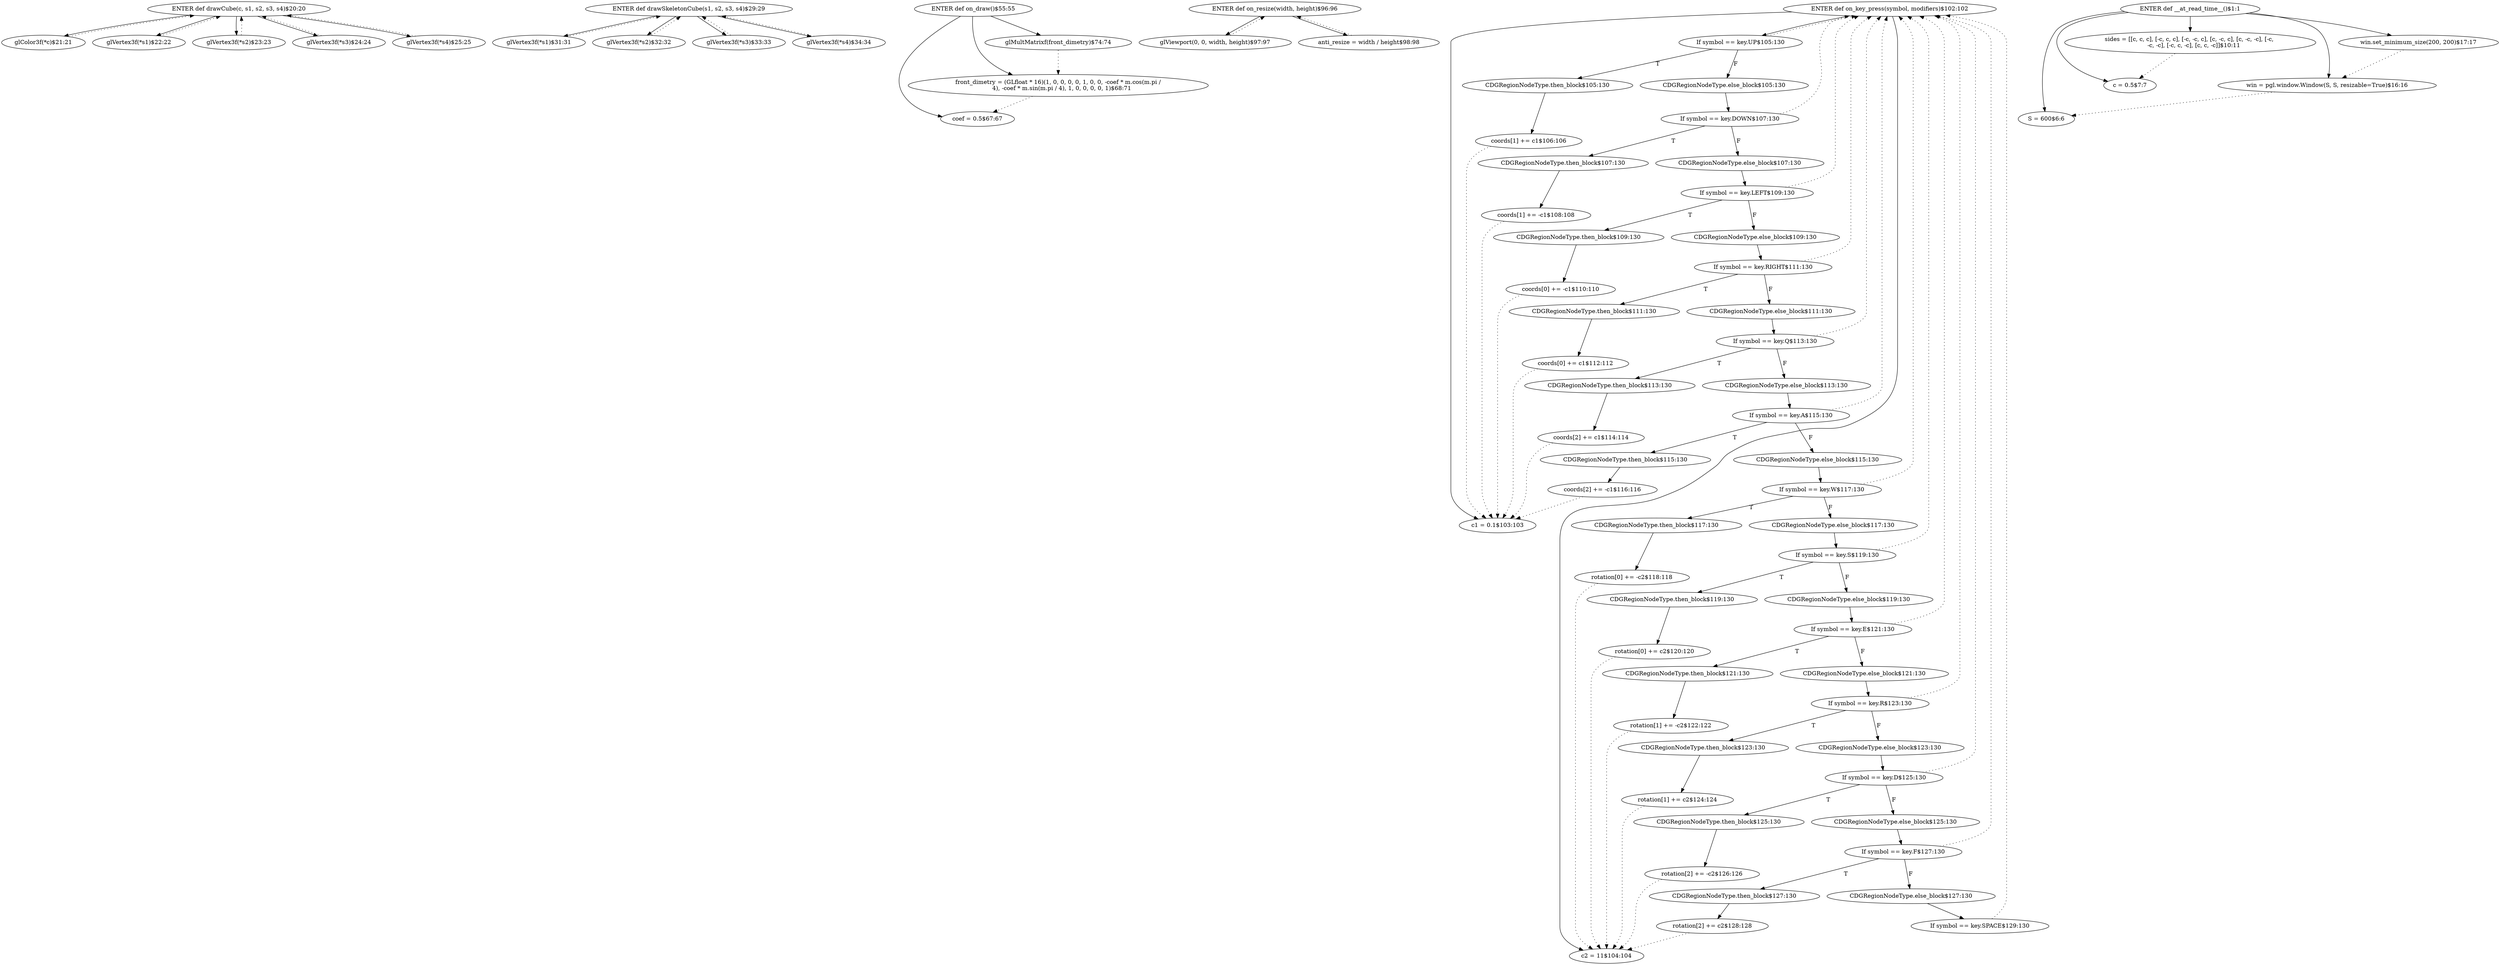 digraph {
	subgraph sub_0 {
	}
	subgraph sub_1 {
		"1568e336-5164-4b8d-a197-347643afb781" [label="ENTER def drawCube(c, s1, s2, s3, s4)$20:20"]
		"2eecc423-3979-4c7f-9d90-6fb6a70b5dd1" [label="glColor3f(*c)$21:21"]
		"7fc0b9da-ae15-4ecd-99cd-877b92ffac6a" [label="glVertex3f(*s1)$22:22"]
		"12bb8fc1-cd2d-4dea-87b1-5fad565bc1c4" [label="glVertex3f(*s2)$23:23"]
		"42c2f2ff-2160-47f6-9e0b-a4177c2d46eb" [label="glVertex3f(*s3)$24:24"]
		"4c3f914d-4c5f-4955-bac8-2e5b640773d2" [label="glVertex3f(*s4)$25:25"]
		"1568e336-5164-4b8d-a197-347643afb781" -> "2eecc423-3979-4c7f-9d90-6fb6a70b5dd1" [style=solid]
		"1568e336-5164-4b8d-a197-347643afb781" -> "7fc0b9da-ae15-4ecd-99cd-877b92ffac6a" [style=solid]
		"1568e336-5164-4b8d-a197-347643afb781" -> "12bb8fc1-cd2d-4dea-87b1-5fad565bc1c4" [style=solid]
		"1568e336-5164-4b8d-a197-347643afb781" -> "42c2f2ff-2160-47f6-9e0b-a4177c2d46eb" [style=solid]
		"1568e336-5164-4b8d-a197-347643afb781" -> "4c3f914d-4c5f-4955-bac8-2e5b640773d2" [style=solid]
		"2eecc423-3979-4c7f-9d90-6fb6a70b5dd1" -> "1568e336-5164-4b8d-a197-347643afb781" [style=dotted]
		"7fc0b9da-ae15-4ecd-99cd-877b92ffac6a" -> "1568e336-5164-4b8d-a197-347643afb781" [style=dotted]
		"12bb8fc1-cd2d-4dea-87b1-5fad565bc1c4" -> "1568e336-5164-4b8d-a197-347643afb781" [style=dotted]
		"42c2f2ff-2160-47f6-9e0b-a4177c2d46eb" -> "1568e336-5164-4b8d-a197-347643afb781" [style=dotted]
		"4c3f914d-4c5f-4955-bac8-2e5b640773d2" -> "1568e336-5164-4b8d-a197-347643afb781" [style=dotted]
	}
	subgraph sub_2 {
		"e4588aed-6710-485a-8a16-99978fb9b409" [label="ENTER def drawSkeletonCube(s1, s2, s3, s4)$29:29"]
		"8c61f305-b3d5-419d-a624-b984b99d2203" [label="glVertex3f(*s1)$31:31"]
		"03e3915e-eff3-49cd-a2c1-9f6db0eb213c" [label="glVertex3f(*s2)$32:32"]
		"b7f7f1fe-8729-433c-96ef-5046e8eb00ce" [label="glVertex3f(*s3)$33:33"]
		"e888bfc9-3763-4010-a339-bc1db3440d4e" [label="glVertex3f(*s4)$34:34"]
		"e4588aed-6710-485a-8a16-99978fb9b409" -> "8c61f305-b3d5-419d-a624-b984b99d2203" [style=solid]
		"e4588aed-6710-485a-8a16-99978fb9b409" -> "03e3915e-eff3-49cd-a2c1-9f6db0eb213c" [style=solid]
		"e4588aed-6710-485a-8a16-99978fb9b409" -> "b7f7f1fe-8729-433c-96ef-5046e8eb00ce" [style=solid]
		"e4588aed-6710-485a-8a16-99978fb9b409" -> "e888bfc9-3763-4010-a339-bc1db3440d4e" [style=solid]
		"8c61f305-b3d5-419d-a624-b984b99d2203" -> "e4588aed-6710-485a-8a16-99978fb9b409" [style=dotted]
		"03e3915e-eff3-49cd-a2c1-9f6db0eb213c" -> "e4588aed-6710-485a-8a16-99978fb9b409" [style=dotted]
		"b7f7f1fe-8729-433c-96ef-5046e8eb00ce" -> "e4588aed-6710-485a-8a16-99978fb9b409" [style=dotted]
		"e888bfc9-3763-4010-a339-bc1db3440d4e" -> "e4588aed-6710-485a-8a16-99978fb9b409" [style=dotted]
	}
	subgraph sub_3 {
	}
	subgraph sub_4 {
	}
	subgraph sub_5 {
		"190bf080-4813-43b8-99c7-fb60c384cc96" [label="ENTER def on_draw()$55:55"]
		"5cab7137-6816-4f1f-ba6d-02c595c835f6" [label="coef = 0.5$67:67"]
		"007f2b80-9fb9-4cd0-bc36-0b4fd2c945b4" [label="front_dimetry = (GLfloat * 16)(1, 0, 0, 0, 0, 1, 0, 0, -coef * m.cos(m.pi /
    4), -coef * m.sin(m.pi / 4), 1, 0, 0, 0, 0, 1)$68:71"]
		"c5cd6202-d0c2-44ed-8af2-3643f47605cb" [label="glMultMatrixf(front_dimetry)$74:74"]
		"190bf080-4813-43b8-99c7-fb60c384cc96" -> "5cab7137-6816-4f1f-ba6d-02c595c835f6" [style=solid]
		"190bf080-4813-43b8-99c7-fb60c384cc96" -> "007f2b80-9fb9-4cd0-bc36-0b4fd2c945b4" [style=solid]
		"190bf080-4813-43b8-99c7-fb60c384cc96" -> "c5cd6202-d0c2-44ed-8af2-3643f47605cb" [style=solid]
		"007f2b80-9fb9-4cd0-bc36-0b4fd2c945b4" -> "5cab7137-6816-4f1f-ba6d-02c595c835f6" [style=dotted]
		"c5cd6202-d0c2-44ed-8af2-3643f47605cb" -> "007f2b80-9fb9-4cd0-bc36-0b4fd2c945b4" [style=dotted]
	}
	subgraph sub_6 {
		"2eb152c0-bb39-426f-873c-94016cc28c9f" [label="ENTER def on_resize(width, height)$96:96"]
		"ed3c9535-8a56-490e-a199-f9622452145a" [label="glViewport(0, 0, width, height)$97:97"]
		"5368b51a-30eb-462b-9583-49b36e61cef5" [label="anti_resize = width / height$98:98"]
		"2eb152c0-bb39-426f-873c-94016cc28c9f" -> "ed3c9535-8a56-490e-a199-f9622452145a" [style=solid]
		"2eb152c0-bb39-426f-873c-94016cc28c9f" -> "5368b51a-30eb-462b-9583-49b36e61cef5" [style=solid]
		"ed3c9535-8a56-490e-a199-f9622452145a" -> "2eb152c0-bb39-426f-873c-94016cc28c9f" [style=dotted]
		"5368b51a-30eb-462b-9583-49b36e61cef5" -> "2eb152c0-bb39-426f-873c-94016cc28c9f" [style=dotted]
	}
	subgraph sub_7 {
		"5fee6820-3673-4869-9b29-f7628ebafde9" [label="ENTER def on_key_press(symbol, modifiers)$102:102"]
		"b01ddc79-0920-4651-96c8-14c7197d43ce" [label="c1 = 0.1$103:103"]
		"7818f5fe-a418-418b-a386-790bb04093e1" [label="c2 = 11$104:104"]
		"e53e1c61-9c83-4178-9d5f-bd7f42c3d2c8" [label="If symbol == key.UP$105:130"]
		"11f0f238-5295-42e8-8d53-472fe8703036" [label="CDGRegionNodeType.then_block$105:130"]
		"d94f2f0a-9331-4e3f-ab75-754be638847f" [label="coords[1] += c1$106:106"]
		"38eb55b9-b80b-46c1-b344-0d4a926fe4ca" [label="CDGRegionNodeType.else_block$105:130"]
		"a779e372-1161-4321-a7bb-223076bf0ce9" [label="If symbol == key.DOWN$107:130"]
		"6e74c2ea-23a2-4eb8-9279-326b48077583" [label="CDGRegionNodeType.then_block$107:130"]
		"fc68094e-e614-4d60-a8da-43f9c6856370" [label="coords[1] += -c1$108:108"]
		"35b8873f-55ed-4ec1-91d8-6a8197f4382f" [label="CDGRegionNodeType.else_block$107:130"]
		"049a6be2-684a-45e3-9b96-cb09cadec247" [label="If symbol == key.LEFT$109:130"]
		"2b6f1714-f711-4587-b5a2-3ec9674b6ba1" [label="CDGRegionNodeType.then_block$109:130"]
		"d8048f8f-1544-42e1-8a13-a7a8cc543cd8" [label="coords[0] += -c1$110:110"]
		"d96db9e4-c694-4d0c-8fd4-ac29ce45a675" [label="CDGRegionNodeType.else_block$109:130"]
		"73ceaf71-460d-4b9a-8666-3bc52bc59df4" [label="If symbol == key.RIGHT$111:130"]
		"610accd9-7a4c-4d7e-bad1-9f4a9c188d6c" [label="CDGRegionNodeType.then_block$111:130"]
		"23fdafee-7fe1-4d2f-a551-e195787aa3ea" [label="coords[0] += c1$112:112"]
		"3bcf46f4-d021-4bb9-97a4-c18936808b5c" [label="CDGRegionNodeType.else_block$111:130"]
		"0966de7d-dd8f-449a-9e67-bd2ca8993cec" [label="If symbol == key.Q$113:130"]
		"139eb153-258e-4494-b042-5e53018f9982" [label="CDGRegionNodeType.then_block$113:130"]
		"cf263da1-e6ba-418b-afd9-e5b8ae273819" [label="coords[2] += c1$114:114"]
		"f94e56e5-1bf5-4b0c-b732-5a2b25d29fda" [label="CDGRegionNodeType.else_block$113:130"]
		"f97deff0-21b9-4d2c-891d-cf01c2d41cba" [label="If symbol == key.A$115:130"]
		"e4283e0c-8101-4bb7-a401-193d1b25b3b9" [label="CDGRegionNodeType.then_block$115:130"]
		"fa20756c-2790-4855-a4df-647e679050fe" [label="coords[2] += -c1$116:116"]
		"01826062-04e8-43e3-a06b-f86f68fd807b" [label="CDGRegionNodeType.else_block$115:130"]
		"9d879a19-c594-44ab-a2db-0d0a56fce468" [label="If symbol == key.W$117:130"]
		"82a7cb01-e7ea-47fd-8d89-5f3bbe5cd255" [label="CDGRegionNodeType.then_block$117:130"]
		"8f7524fe-7167-44ff-8f1b-a22e5602674e" [label="rotation[0] += -c2$118:118"]
		"075044d7-5537-4f4f-b92a-dfb827f0ffb9" [label="CDGRegionNodeType.else_block$117:130"]
		"9aae05a4-77d3-412b-b095-05476597f536" [label="If symbol == key.S$119:130"]
		"50a05fb2-b2bb-4240-8828-36ae87ea5aac" [label="CDGRegionNodeType.then_block$119:130"]
		"9d9adfaf-95db-4a51-b9fc-899d4fb9d497" [label="rotation[0] += c2$120:120"]
		"4d02caec-bd85-43bf-ae68-3e5d4b07d35e" [label="CDGRegionNodeType.else_block$119:130"]
		"73eec856-234f-46cd-b446-b06d50b0dd43" [label="If symbol == key.E$121:130"]
		"206fa264-adda-4d6d-9d25-440098e008a5" [label="CDGRegionNodeType.then_block$121:130"]
		"6e0bb7f5-ee52-4b3d-87bb-05fedafb2e54" [label="rotation[1] += -c2$122:122"]
		"2c047e60-8e7d-4134-96c4-732827edffe0" [label="CDGRegionNodeType.else_block$121:130"]
		"59c8bd72-11f4-41f1-9466-9a7a98669584" [label="If symbol == key.R$123:130"]
		"27384eb3-5be0-456d-9561-eb9bd6dfe582" [label="CDGRegionNodeType.then_block$123:130"]
		"9c141dea-170e-4b1c-927d-511c456a10d6" [label="rotation[1] += c2$124:124"]
		"3b91e45a-7772-45af-8797-eec4c8f34353" [label="CDGRegionNodeType.else_block$123:130"]
		"719dbf25-0dff-48f5-b83d-324532a5ead3" [label="If symbol == key.D$125:130"]
		"421d59b9-1dff-43dc-b99a-8e2cfaaad611" [label="CDGRegionNodeType.then_block$125:130"]
		"08e7b1b9-b6b4-42f1-8ed1-1cf3c7d28ee3" [label="rotation[2] += -c2$126:126"]
		"5ab38293-ecd8-47a4-86a0-c8807836eb2d" [label="CDGRegionNodeType.else_block$125:130"]
		"b23e47de-6836-4499-b130-ecf747666d87" [label="If symbol == key.F$127:130"]
		"bc38cd39-3f45-4c11-9585-76ff72e0d188" [label="CDGRegionNodeType.then_block$127:130"]
		"49766dbf-8409-4712-93a1-b91c52bd8daf" [label="rotation[2] += c2$128:128"]
		"41ad873b-a4d5-4fdc-96a9-03fe47d99f0e" [label="CDGRegionNodeType.else_block$127:130"]
		"a317828d-c9e7-43ad-9866-0f0a51b0dcf3" [label="If symbol == key.SPACE$129:130"]
		"5fee6820-3673-4869-9b29-f7628ebafde9" -> "b01ddc79-0920-4651-96c8-14c7197d43ce" [style=solid]
		"5fee6820-3673-4869-9b29-f7628ebafde9" -> "7818f5fe-a418-418b-a386-790bb04093e1" [style=solid]
		"5fee6820-3673-4869-9b29-f7628ebafde9" -> "e53e1c61-9c83-4178-9d5f-bd7f42c3d2c8" [style=solid]
		"e53e1c61-9c83-4178-9d5f-bd7f42c3d2c8" -> "11f0f238-5295-42e8-8d53-472fe8703036" [label=T style=solid]
		"11f0f238-5295-42e8-8d53-472fe8703036" -> "d94f2f0a-9331-4e3f-ab75-754be638847f" [style=solid]
		"e53e1c61-9c83-4178-9d5f-bd7f42c3d2c8" -> "38eb55b9-b80b-46c1-b344-0d4a926fe4ca" [label=F style=solid]
		"38eb55b9-b80b-46c1-b344-0d4a926fe4ca" -> "a779e372-1161-4321-a7bb-223076bf0ce9" [style=solid]
		"a779e372-1161-4321-a7bb-223076bf0ce9" -> "6e74c2ea-23a2-4eb8-9279-326b48077583" [label=T style=solid]
		"6e74c2ea-23a2-4eb8-9279-326b48077583" -> "fc68094e-e614-4d60-a8da-43f9c6856370" [style=solid]
		"a779e372-1161-4321-a7bb-223076bf0ce9" -> "35b8873f-55ed-4ec1-91d8-6a8197f4382f" [label=F style=solid]
		"35b8873f-55ed-4ec1-91d8-6a8197f4382f" -> "049a6be2-684a-45e3-9b96-cb09cadec247" [style=solid]
		"049a6be2-684a-45e3-9b96-cb09cadec247" -> "2b6f1714-f711-4587-b5a2-3ec9674b6ba1" [label=T style=solid]
		"2b6f1714-f711-4587-b5a2-3ec9674b6ba1" -> "d8048f8f-1544-42e1-8a13-a7a8cc543cd8" [style=solid]
		"049a6be2-684a-45e3-9b96-cb09cadec247" -> "d96db9e4-c694-4d0c-8fd4-ac29ce45a675" [label=F style=solid]
		"d96db9e4-c694-4d0c-8fd4-ac29ce45a675" -> "73ceaf71-460d-4b9a-8666-3bc52bc59df4" [style=solid]
		"73ceaf71-460d-4b9a-8666-3bc52bc59df4" -> "610accd9-7a4c-4d7e-bad1-9f4a9c188d6c" [label=T style=solid]
		"610accd9-7a4c-4d7e-bad1-9f4a9c188d6c" -> "23fdafee-7fe1-4d2f-a551-e195787aa3ea" [style=solid]
		"73ceaf71-460d-4b9a-8666-3bc52bc59df4" -> "3bcf46f4-d021-4bb9-97a4-c18936808b5c" [label=F style=solid]
		"3bcf46f4-d021-4bb9-97a4-c18936808b5c" -> "0966de7d-dd8f-449a-9e67-bd2ca8993cec" [style=solid]
		"0966de7d-dd8f-449a-9e67-bd2ca8993cec" -> "139eb153-258e-4494-b042-5e53018f9982" [label=T style=solid]
		"139eb153-258e-4494-b042-5e53018f9982" -> "cf263da1-e6ba-418b-afd9-e5b8ae273819" [style=solid]
		"0966de7d-dd8f-449a-9e67-bd2ca8993cec" -> "f94e56e5-1bf5-4b0c-b732-5a2b25d29fda" [label=F style=solid]
		"f94e56e5-1bf5-4b0c-b732-5a2b25d29fda" -> "f97deff0-21b9-4d2c-891d-cf01c2d41cba" [style=solid]
		"f97deff0-21b9-4d2c-891d-cf01c2d41cba" -> "e4283e0c-8101-4bb7-a401-193d1b25b3b9" [label=T style=solid]
		"e4283e0c-8101-4bb7-a401-193d1b25b3b9" -> "fa20756c-2790-4855-a4df-647e679050fe" [style=solid]
		"f97deff0-21b9-4d2c-891d-cf01c2d41cba" -> "01826062-04e8-43e3-a06b-f86f68fd807b" [label=F style=solid]
		"01826062-04e8-43e3-a06b-f86f68fd807b" -> "9d879a19-c594-44ab-a2db-0d0a56fce468" [style=solid]
		"9d879a19-c594-44ab-a2db-0d0a56fce468" -> "82a7cb01-e7ea-47fd-8d89-5f3bbe5cd255" [label=T style=solid]
		"82a7cb01-e7ea-47fd-8d89-5f3bbe5cd255" -> "8f7524fe-7167-44ff-8f1b-a22e5602674e" [style=solid]
		"9d879a19-c594-44ab-a2db-0d0a56fce468" -> "075044d7-5537-4f4f-b92a-dfb827f0ffb9" [label=F style=solid]
		"075044d7-5537-4f4f-b92a-dfb827f0ffb9" -> "9aae05a4-77d3-412b-b095-05476597f536" [style=solid]
		"9aae05a4-77d3-412b-b095-05476597f536" -> "50a05fb2-b2bb-4240-8828-36ae87ea5aac" [label=T style=solid]
		"50a05fb2-b2bb-4240-8828-36ae87ea5aac" -> "9d9adfaf-95db-4a51-b9fc-899d4fb9d497" [style=solid]
		"9aae05a4-77d3-412b-b095-05476597f536" -> "4d02caec-bd85-43bf-ae68-3e5d4b07d35e" [label=F style=solid]
		"4d02caec-bd85-43bf-ae68-3e5d4b07d35e" -> "73eec856-234f-46cd-b446-b06d50b0dd43" [style=solid]
		"73eec856-234f-46cd-b446-b06d50b0dd43" -> "206fa264-adda-4d6d-9d25-440098e008a5" [label=T style=solid]
		"206fa264-adda-4d6d-9d25-440098e008a5" -> "6e0bb7f5-ee52-4b3d-87bb-05fedafb2e54" [style=solid]
		"73eec856-234f-46cd-b446-b06d50b0dd43" -> "2c047e60-8e7d-4134-96c4-732827edffe0" [label=F style=solid]
		"2c047e60-8e7d-4134-96c4-732827edffe0" -> "59c8bd72-11f4-41f1-9466-9a7a98669584" [style=solid]
		"59c8bd72-11f4-41f1-9466-9a7a98669584" -> "27384eb3-5be0-456d-9561-eb9bd6dfe582" [label=T style=solid]
		"27384eb3-5be0-456d-9561-eb9bd6dfe582" -> "9c141dea-170e-4b1c-927d-511c456a10d6" [style=solid]
		"59c8bd72-11f4-41f1-9466-9a7a98669584" -> "3b91e45a-7772-45af-8797-eec4c8f34353" [label=F style=solid]
		"3b91e45a-7772-45af-8797-eec4c8f34353" -> "719dbf25-0dff-48f5-b83d-324532a5ead3" [style=solid]
		"719dbf25-0dff-48f5-b83d-324532a5ead3" -> "421d59b9-1dff-43dc-b99a-8e2cfaaad611" [label=T style=solid]
		"421d59b9-1dff-43dc-b99a-8e2cfaaad611" -> "08e7b1b9-b6b4-42f1-8ed1-1cf3c7d28ee3" [style=solid]
		"719dbf25-0dff-48f5-b83d-324532a5ead3" -> "5ab38293-ecd8-47a4-86a0-c8807836eb2d" [label=F style=solid]
		"5ab38293-ecd8-47a4-86a0-c8807836eb2d" -> "b23e47de-6836-4499-b130-ecf747666d87" [style=solid]
		"b23e47de-6836-4499-b130-ecf747666d87" -> "bc38cd39-3f45-4c11-9585-76ff72e0d188" [label=T style=solid]
		"bc38cd39-3f45-4c11-9585-76ff72e0d188" -> "49766dbf-8409-4712-93a1-b91c52bd8daf" [style=solid]
		"b23e47de-6836-4499-b130-ecf747666d87" -> "41ad873b-a4d5-4fdc-96a9-03fe47d99f0e" [label=F style=solid]
		"41ad873b-a4d5-4fdc-96a9-03fe47d99f0e" -> "a317828d-c9e7-43ad-9866-0f0a51b0dcf3" [style=solid]
		"e53e1c61-9c83-4178-9d5f-bd7f42c3d2c8" -> "5fee6820-3673-4869-9b29-f7628ebafde9" [style=dotted]
		"d94f2f0a-9331-4e3f-ab75-754be638847f" -> "b01ddc79-0920-4651-96c8-14c7197d43ce" [style=dotted]
		"a779e372-1161-4321-a7bb-223076bf0ce9" -> "5fee6820-3673-4869-9b29-f7628ebafde9" [style=dotted]
		"fc68094e-e614-4d60-a8da-43f9c6856370" -> "b01ddc79-0920-4651-96c8-14c7197d43ce" [style=dotted]
		"049a6be2-684a-45e3-9b96-cb09cadec247" -> "5fee6820-3673-4869-9b29-f7628ebafde9" [style=dotted]
		"d8048f8f-1544-42e1-8a13-a7a8cc543cd8" -> "b01ddc79-0920-4651-96c8-14c7197d43ce" [style=dotted]
		"73ceaf71-460d-4b9a-8666-3bc52bc59df4" -> "5fee6820-3673-4869-9b29-f7628ebafde9" [style=dotted]
		"23fdafee-7fe1-4d2f-a551-e195787aa3ea" -> "b01ddc79-0920-4651-96c8-14c7197d43ce" [style=dotted]
		"0966de7d-dd8f-449a-9e67-bd2ca8993cec" -> "5fee6820-3673-4869-9b29-f7628ebafde9" [style=dotted]
		"cf263da1-e6ba-418b-afd9-e5b8ae273819" -> "b01ddc79-0920-4651-96c8-14c7197d43ce" [style=dotted]
		"f97deff0-21b9-4d2c-891d-cf01c2d41cba" -> "5fee6820-3673-4869-9b29-f7628ebafde9" [style=dotted]
		"fa20756c-2790-4855-a4df-647e679050fe" -> "b01ddc79-0920-4651-96c8-14c7197d43ce" [style=dotted]
		"9d879a19-c594-44ab-a2db-0d0a56fce468" -> "5fee6820-3673-4869-9b29-f7628ebafde9" [style=dotted]
		"8f7524fe-7167-44ff-8f1b-a22e5602674e" -> "7818f5fe-a418-418b-a386-790bb04093e1" [style=dotted]
		"9aae05a4-77d3-412b-b095-05476597f536" -> "5fee6820-3673-4869-9b29-f7628ebafde9" [style=dotted]
		"9d9adfaf-95db-4a51-b9fc-899d4fb9d497" -> "7818f5fe-a418-418b-a386-790bb04093e1" [style=dotted]
		"73eec856-234f-46cd-b446-b06d50b0dd43" -> "5fee6820-3673-4869-9b29-f7628ebafde9" [style=dotted]
		"6e0bb7f5-ee52-4b3d-87bb-05fedafb2e54" -> "7818f5fe-a418-418b-a386-790bb04093e1" [style=dotted]
		"59c8bd72-11f4-41f1-9466-9a7a98669584" -> "5fee6820-3673-4869-9b29-f7628ebafde9" [style=dotted]
		"9c141dea-170e-4b1c-927d-511c456a10d6" -> "7818f5fe-a418-418b-a386-790bb04093e1" [style=dotted]
		"719dbf25-0dff-48f5-b83d-324532a5ead3" -> "5fee6820-3673-4869-9b29-f7628ebafde9" [style=dotted]
		"08e7b1b9-b6b4-42f1-8ed1-1cf3c7d28ee3" -> "7818f5fe-a418-418b-a386-790bb04093e1" [style=dotted]
		"b23e47de-6836-4499-b130-ecf747666d87" -> "5fee6820-3673-4869-9b29-f7628ebafde9" [style=dotted]
		"49766dbf-8409-4712-93a1-b91c52bd8daf" -> "7818f5fe-a418-418b-a386-790bb04093e1" [style=dotted]
		"a317828d-c9e7-43ad-9866-0f0a51b0dcf3" -> "5fee6820-3673-4869-9b29-f7628ebafde9" [style=dotted]
	}
	subgraph sub_8 {
	}
	subgraph sub_9 {
		"c1163af5-c4ae-4966-aff3-32a330c6d189" [label="ENTER def __at_read_time__()$1:1"]
		"51a6b147-3dad-4f6d-b0b2-473db48f9667" [label="S = 600$6:6"]
		"f0893d2f-7163-4fe0-8e14-373dd0834926" [label="c = 0.5$7:7"]
		"080c4f40-0f01-4da6-b847-095e4db25d9d" [label="sides = [[c, c, c], [-c, c, c], [-c, -c, c], [c, -c, c], [c, -c, -c], [-c, 
    -c, -c], [-c, c, -c], [c, c, -c]]$10:11"]
		"992ea467-3896-4610-9073-c65330cd8379" [label="win = pgl.window.Window(S, S, resizable=True)$16:16"]
		"072b98c1-fe65-4268-9bff-2e4cb6a4de9d" [label="win.set_minimum_size(200, 200)$17:17"]
		"c1163af5-c4ae-4966-aff3-32a330c6d189" -> "51a6b147-3dad-4f6d-b0b2-473db48f9667" [style=solid]
		"c1163af5-c4ae-4966-aff3-32a330c6d189" -> "f0893d2f-7163-4fe0-8e14-373dd0834926" [style=solid]
		"c1163af5-c4ae-4966-aff3-32a330c6d189" -> "080c4f40-0f01-4da6-b847-095e4db25d9d" [style=solid]
		"c1163af5-c4ae-4966-aff3-32a330c6d189" -> "992ea467-3896-4610-9073-c65330cd8379" [style=solid]
		"c1163af5-c4ae-4966-aff3-32a330c6d189" -> "072b98c1-fe65-4268-9bff-2e4cb6a4de9d" [style=solid]
		"080c4f40-0f01-4da6-b847-095e4db25d9d" -> "f0893d2f-7163-4fe0-8e14-373dd0834926" [style=dotted]
		"992ea467-3896-4610-9073-c65330cd8379" -> "51a6b147-3dad-4f6d-b0b2-473db48f9667" [style=dotted]
		"072b98c1-fe65-4268-9bff-2e4cb6a4de9d" -> "992ea467-3896-4610-9073-c65330cd8379" [style=dotted]
	}
}
